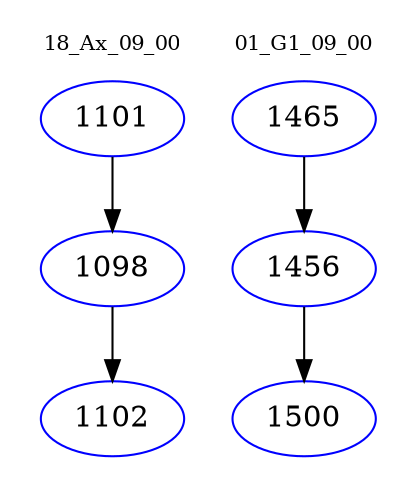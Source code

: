 digraph{
subgraph cluster_0 {
color = white
label = "18_Ax_09_00";
fontsize=10;
T0_1101 [label="1101", color="blue"]
T0_1101 -> T0_1098 [color="black"]
T0_1098 [label="1098", color="blue"]
T0_1098 -> T0_1102 [color="black"]
T0_1102 [label="1102", color="blue"]
}
subgraph cluster_1 {
color = white
label = "01_G1_09_00";
fontsize=10;
T1_1465 [label="1465", color="blue"]
T1_1465 -> T1_1456 [color="black"]
T1_1456 [label="1456", color="blue"]
T1_1456 -> T1_1500 [color="black"]
T1_1500 [label="1500", color="blue"]
}
}

